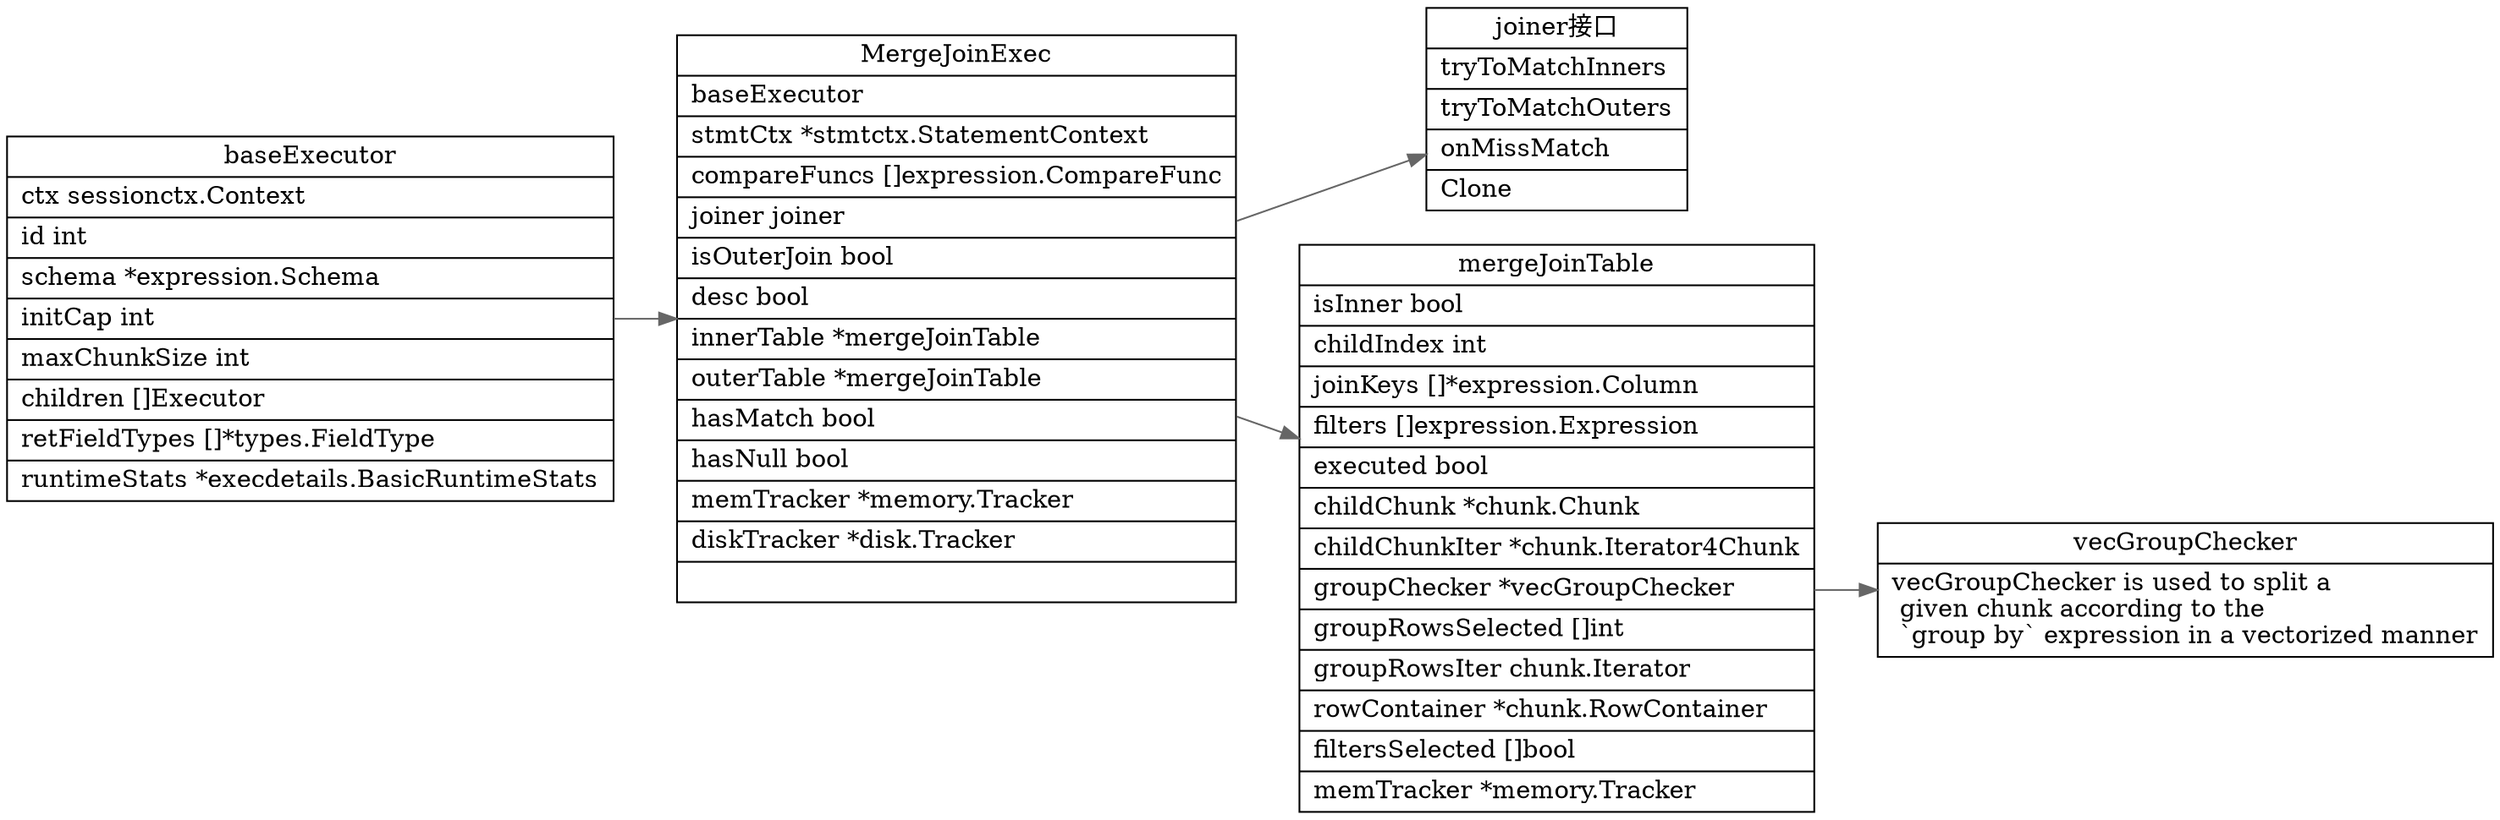 digraph mergeJoinStruct {
  node[shape=box];
  edge[color=gray40];
  newrank=true;
  rankdir=LR;

  baseExecutor[
    shape="record";
    label="{{
      baseExecutor|
	      ctx           sessionctx.Context\l|
	      id            int\l|
	      schema        *expression.Schema \l|
	      initCap       int\l|
	      maxChunkSize  int\l|
	      children      []Executor\l|
	      retFieldTypes []*types.FieldType\l|
	      runtimeStats  *execdetails.BasicRuntimeStats\l
    }}"];

  MergeJoinExec[
    shape="record";
    label="{{
      MergeJoinExec|
	      baseExecutor\l|
	      stmtCtx      *stmtctx.StatementContext\l|
	      compareFuncs []expression.CompareFunc\l|
	      joiner       joiner\l|
	      isOuterJoin  bool\l|
	      desc         bool\l|
	      innerTable *mergeJoinTable\l|
	      outerTable *mergeJoinTable\l|
	      hasMatch bool\l|
	      hasNull  bool\l|
	      memTracker  *memory.Tracker\l|
	      diskTracker *disk.Tracker\l|
    }}"];
  joiner[
    shape="record";
    label="{{
      joiner接口|
        tryToMatchInners\l|
        tryToMatchOuters\l|
	      onMissMatch\l|
        Clone\l
    }}"];
  mergeJoinTable[
    shape="record";
    label="{{
      mergeJoinTable|
	      isInner    bool\l|
	      childIndex int\l|
	      joinKeys   []*expression.Column\l|
	      filters    []expression.Expression\l|
	      executed          bool\l|
	      childChunk        *chunk.Chunk\l|
	      childChunkIter    *chunk.Iterator4Chunk\l|
	      <vecGroupChecker> groupChecker      *vecGroupChecker\l|
	      groupRowsSelected []int\l|
	      groupRowsIter     chunk.Iterator\l|
	      rowContainer *chunk.RowContainer\l|
	      filtersSelected []bool\l|
	      memTracker *memory.Tracker\l
    }}"];
  vecGroupChecker[
    shape="record";
    label="{{
      vecGroupChecker|
        vecGroupChecker is used to split a\l
        given chunk according to the\l
        `group by` expression in a vectorized manner\l
    }}"];
  baseExecutor -> MergeJoinExec;
  MergeJoinExec -> {
    mergeJoinTable;
    joiner;
  }
  mergeJoinTable:vecGroupChecker -> vecGroupChecker;
}

